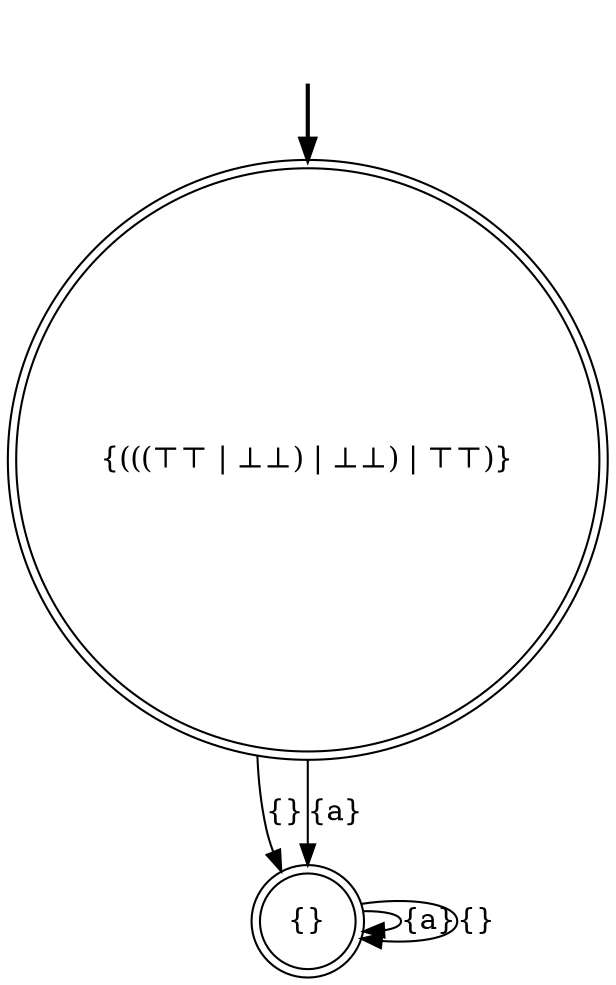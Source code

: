 digraph {
	fake0 [style=invisible]
	"{}" [shape=doublecircle]
	"{(((⊤⊤ | ⊥⊥) | ⊥⊥) | ⊤⊤)}" [root=true shape=doublecircle]
	fake0 -> "{(((⊤⊤ | ⊥⊥) | ⊥⊥) | ⊤⊤)}" [style=bold]
	"{(((⊤⊤ | ⊥⊥) | ⊥⊥) | ⊤⊤)}" -> "{}" [label="{}"]
	"{}" -> "{}" [label="{a}"]
	"{}" -> "{}" [label="{}"]
	"{(((⊤⊤ | ⊥⊥) | ⊥⊥) | ⊤⊤)}" -> "{}" [label="{a}"]
}
